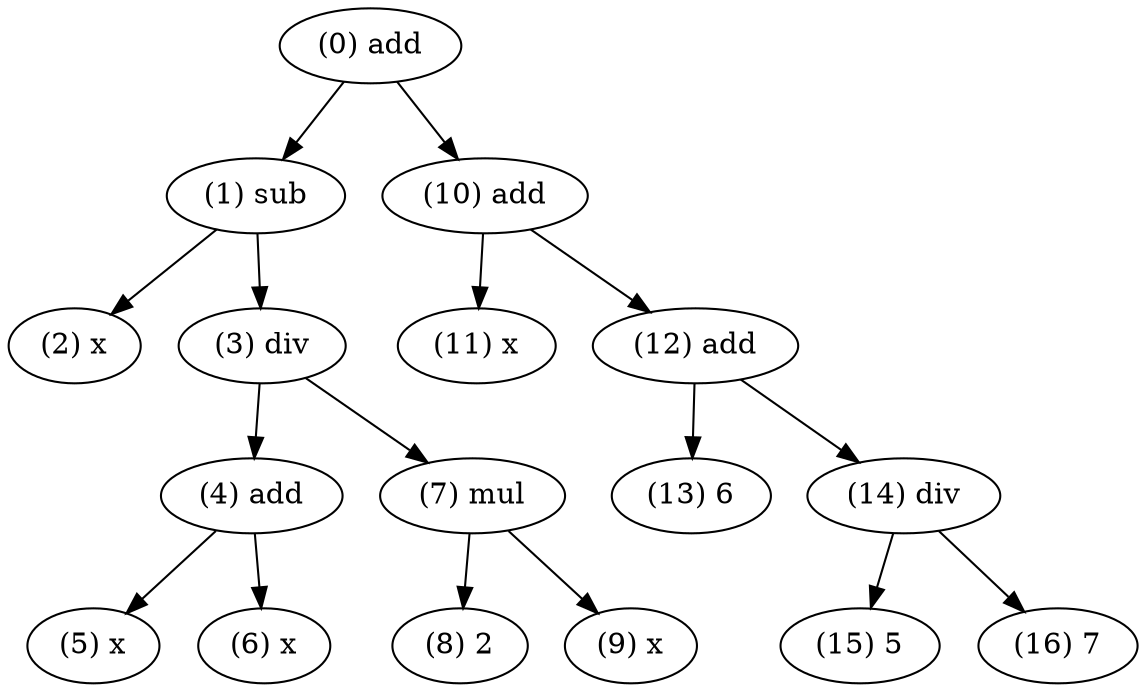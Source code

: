 digraph {
	"(0) add"
	"(0) add" -> "(1) sub"
	"(0) add" -> "(10) add"
	"(1) sub"
	"(1) sub" -> "(2) x"
	"(1) sub" -> "(3) div"
	"(2) x"
	"(3) div"
	"(3) div" -> "(4) add"
	"(3) div" -> "(7) mul"
	"(4) add"
	"(4) add" -> "(5) x"
	"(4) add" -> "(6) x"
	"(5) x"
	"(6) x"
	"(7) mul"
	"(7) mul" -> "(8) 2"
	"(7) mul" -> "(9) x"
	"(8) 2"
	"(9) x"
	"(10) add"
	"(10) add" -> "(11) x"
	"(10) add" -> "(12) add"
	"(11) x"
	"(12) add"
	"(12) add" -> "(13) 6"
	"(12) add" -> "(14) div"
	"(13) 6"
	"(14) div"
	"(14) div" -> "(15) 5"
	"(14) div" -> "(16) 7"
	"(15) 5"
	"(16) 7"
}
